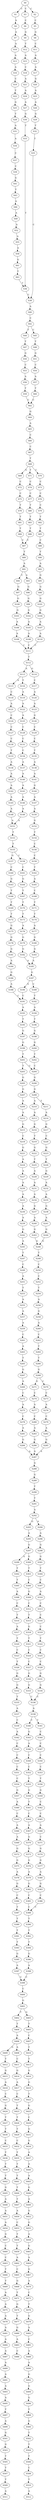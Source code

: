 strict digraph  {
	S0 -> S1 [ label = C ];
	S0 -> S2 [ label = C ];
	S0 -> S3 [ label = C ];
	S1 -> S4 [ label = A ];
	S2 -> S5 [ label = C ];
	S3 -> S6 [ label = C ];
	S4 -> S7 [ label = A ];
	S5 -> S8 [ label = G ];
	S6 -> S9 [ label = G ];
	S7 -> S10 [ label = A ];
	S8 -> S11 [ label = C ];
	S9 -> S12 [ label = T ];
	S10 -> S13 [ label = A ];
	S11 -> S14 [ label = A ];
	S12 -> S15 [ label = A ];
	S13 -> S16 [ label = A ];
	S14 -> S17 [ label = A ];
	S15 -> S18 [ label = C ];
	S16 -> S19 [ label = C ];
	S17 -> S20 [ label = G ];
	S18 -> S21 [ label = A ];
	S19 -> S22 [ label = T ];
	S20 -> S23 [ label = A ];
	S21 -> S24 [ label = A ];
	S22 -> S25 [ label = G ];
	S23 -> S26 [ label = A ];
	S24 -> S27 [ label = A ];
	S25 -> S28 [ label = T ];
	S26 -> S29 [ label = G ];
	S27 -> S30 [ label = G ];
	S28 -> S31 [ label = A ];
	S29 -> S32 [ label = T ];
	S30 -> S33 [ label = T ];
	S31 -> S34 [ label = A ];
	S32 -> S35 [ label = T ];
	S33 -> S36 [ label = T ];
	S34 -> S37 [ label = C ];
	S35 -> S38 [ label = C ];
	S36 -> S38 [ label = C ];
	S37 -> S39 [ label = C ];
	S38 -> S40 [ label = A ];
	S39 -> S41 [ label = G ];
	S40 -> S42 [ label = C ];
	S41 -> S43 [ label = T ];
	S42 -> S44 [ label = T ];
	S42 -> S45 [ label = C ];
	S43 -> S46 [ label = A ];
	S44 -> S47 [ label = T ];
	S45 -> S48 [ label = T ];
	S46 -> S49 [ label = A ];
	S47 -> S50 [ label = G ];
	S48 -> S51 [ label = G ];
	S49 -> S52 [ label = A ];
	S50 -> S53 [ label = C ];
	S51 -> S54 [ label = C ];
	S52 -> S55 [ label = A ];
	S53 -> S56 [ label = A ];
	S54 -> S57 [ label = A ];
	S55 -> S58 [ label = A ];
	S56 -> S59 [ label = T ];
	S57 -> S60 [ label = T ];
	S58 -> S61 [ label = G ];
	S59 -> S62 [ label = C ];
	S60 -> S62 [ label = C ];
	S61 -> S63 [ label = T ];
	S62 -> S64 [ label = G ];
	S63 -> S36 [ label = T ];
	S64 -> S65 [ label = A ];
	S65 -> S66 [ label = C ];
	S66 -> S67 [ label = C ];
	S67 -> S68 [ label = T ];
	S68 -> S69 [ label = G ];
	S68 -> S70 [ label = C ];
	S68 -> S71 [ label = T ];
	S69 -> S72 [ label = C ];
	S70 -> S73 [ label = C ];
	S71 -> S74 [ label = C ];
	S72 -> S75 [ label = C ];
	S73 -> S76 [ label = C ];
	S74 -> S77 [ label = C ];
	S75 -> S78 [ label = T ];
	S76 -> S79 [ label = C ];
	S77 -> S80 [ label = T ];
	S78 -> S81 [ label = T ];
	S79 -> S82 [ label = T ];
	S80 -> S83 [ label = T ];
	S81 -> S84 [ label = T ];
	S82 -> S85 [ label = T ];
	S83 -> S86 [ label = T ];
	S84 -> S87 [ label = C ];
	S85 -> S88 [ label = C ];
	S86 -> S87 [ label = C ];
	S87 -> S89 [ label = T ];
	S88 -> S90 [ label = T ];
	S89 -> S91 [ label = A ];
	S90 -> S92 [ label = A ];
	S91 -> S93 [ label = A ];
	S91 -> S94 [ label = C ];
	S92 -> S95 [ label = G ];
	S93 -> S96 [ label = G ];
	S94 -> S97 [ label = G ];
	S95 -> S98 [ label = G ];
	S96 -> S99 [ label = G ];
	S97 -> S100 [ label = G ];
	S98 -> S101 [ label = G ];
	S99 -> S102 [ label = G ];
	S100 -> S103 [ label = G ];
	S101 -> S104 [ label = G ];
	S102 -> S105 [ label = A ];
	S103 -> S106 [ label = A ];
	S104 -> S107 [ label = A ];
	S105 -> S108 [ label = A ];
	S106 -> S109 [ label = A ];
	S107 -> S110 [ label = A ];
	S108 -> S111 [ label = C ];
	S109 -> S111 [ label = C ];
	S110 -> S111 [ label = C ];
	S111 -> S112 [ label = T ];
	S112 -> S113 [ label = A ];
	S112 -> S114 [ label = G ];
	S113 -> S115 [ label = A ];
	S113 -> S116 [ label = T ];
	S114 -> S117 [ label = C ];
	S115 -> S118 [ label = C ];
	S116 -> S119 [ label = A ];
	S117 -> S120 [ label = A ];
	S118 -> S121 [ label = A ];
	S119 -> S122 [ label = A ];
	S120 -> S123 [ label = A ];
	S121 -> S124 [ label = C ];
	S122 -> S125 [ label = A ];
	S123 -> S126 [ label = G ];
	S124 -> S127 [ label = C ];
	S125 -> S128 [ label = C ];
	S126 -> S129 [ label = C ];
	S127 -> S130 [ label = C ];
	S128 -> S131 [ label = C ];
	S129 -> S132 [ label = C ];
	S130 -> S133 [ label = T ];
	S131 -> S134 [ label = C ];
	S132 -> S135 [ label = T ];
	S133 -> S136 [ label = A ];
	S134 -> S137 [ label = A ];
	S135 -> S138 [ label = A ];
	S136 -> S139 [ label = A ];
	S137 -> S140 [ label = A ];
	S138 -> S141 [ label = A ];
	S139 -> S142 [ label = A ];
	S140 -> S143 [ label = A ];
	S141 -> S144 [ label = G ];
	S142 -> S145 [ label = A ];
	S143 -> S146 [ label = A ];
	S144 -> S147 [ label = A ];
	S145 -> S148 [ label = A ];
	S146 -> S149 [ label = A ];
	S147 -> S150 [ label = A ];
	S148 -> S151 [ label = A ];
	S149 -> S151 [ label = A ];
	S150 -> S152 [ label = G ];
	S151 -> S153 [ label = T ];
	S152 -> S154 [ label = T ];
	S153 -> S155 [ label = T ];
	S154 -> S156 [ label = C ];
	S155 -> S157 [ label = G ];
	S155 -> S158 [ label = C ];
	S156 -> S159 [ label = C ];
	S157 -> S160 [ label = C ];
	S158 -> S161 [ label = C ];
	S159 -> S162 [ label = T ];
	S160 -> S163 [ label = G ];
	S161 -> S164 [ label = G ];
	S162 -> S165 [ label = A ];
	S163 -> S166 [ label = T ];
	S164 -> S167 [ label = T ];
	S165 -> S168 [ label = C ];
	S166 -> S169 [ label = T ];
	S167 -> S170 [ label = T ];
	S168 -> S171 [ label = T ];
	S169 -> S172 [ label = T ];
	S170 -> S173 [ label = T ];
	S171 -> S174 [ label = T ];
	S172 -> S175 [ label = G ];
	S173 -> S176 [ label = A ];
	S174 -> S177 [ label = A ];
	S175 -> S178 [ label = G ];
	S176 -> S179 [ label = G ];
	S177 -> S180 [ label = G ];
	S178 -> S181 [ label = G ];
	S179 -> S182 [ label = G ];
	S180 -> S183 [ label = G ];
	S181 -> S184 [ label = A ];
	S182 -> S185 [ label = A ];
	S183 -> S185 [ label = A ];
	S184 -> S186 [ label = G ];
	S185 -> S187 [ label = G ];
	S186 -> S188 [ label = A ];
	S187 -> S189 [ label = C ];
	S187 -> S190 [ label = A ];
	S188 -> S191 [ label = C ];
	S189 -> S192 [ label = T ];
	S190 -> S191 [ label = C ];
	S191 -> S193 [ label = A ];
	S192 -> S194 [ label = A ];
	S193 -> S195 [ label = T ];
	S194 -> S196 [ label = T ];
	S195 -> S197 [ label = G ];
	S196 -> S198 [ label = G ];
	S197 -> S199 [ label = G ];
	S198 -> S200 [ label = G ];
	S199 -> S201 [ label = T ];
	S200 -> S202 [ label = T ];
	S201 -> S203 [ label = T ];
	S201 -> S204 [ label = C ];
	S202 -> S204 [ label = C ];
	S203 -> S205 [ label = G ];
	S204 -> S206 [ label = G ];
	S205 -> S207 [ label = G ];
	S206 -> S208 [ label = G ];
	S207 -> S209 [ label = A ];
	S208 -> S210 [ label = A ];
	S208 -> S211 [ label = T ];
	S209 -> S212 [ label = A ];
	S210 -> S213 [ label = A ];
	S211 -> S214 [ label = A ];
	S212 -> S215 [ label = G ];
	S213 -> S216 [ label = G ];
	S214 -> S217 [ label = G ];
	S215 -> S218 [ label = C ];
	S216 -> S219 [ label = T ];
	S217 -> S220 [ label = C ];
	S218 -> S221 [ label = G ];
	S219 -> S222 [ label = G ];
	S220 -> S223 [ label = G ];
	S221 -> S224 [ label = A ];
	S222 -> S225 [ label = T ];
	S223 -> S226 [ label = T ];
	S224 -> S227 [ label = A ];
	S225 -> S228 [ label = A ];
	S226 -> S229 [ label = G ];
	S227 -> S230 [ label = A ];
	S228 -> S231 [ label = A ];
	S229 -> S232 [ label = A ];
	S230 -> S233 [ label = A ];
	S231 -> S234 [ label = A ];
	S232 -> S235 [ label = A ];
	S233 -> S236 [ label = A ];
	S234 -> S237 [ label = G ];
	S235 -> S238 [ label = G ];
	S236 -> S239 [ label = A ];
	S237 -> S240 [ label = A ];
	S238 -> S241 [ label = A ];
	S239 -> S242 [ label = G ];
	S240 -> S243 [ label = G ];
	S241 -> S244 [ label = G ];
	S242 -> S245 [ label = A ];
	S243 -> S246 [ label = G ];
	S244 -> S246 [ label = G ];
	S245 -> S247 [ label = T ];
	S246 -> S248 [ label = T ];
	S247 -> S249 [ label = C ];
	S248 -> S250 [ label = C ];
	S249 -> S251 [ label = A ];
	S250 -> S252 [ label = C ];
	S251 -> S253 [ label = T ];
	S252 -> S254 [ label = T ];
	S253 -> S255 [ label = A ];
	S254 -> S256 [ label = A ];
	S255 -> S257 [ label = A ];
	S256 -> S258 [ label = G ];
	S257 -> S259 [ label = A ];
	S258 -> S260 [ label = A ];
	S259 -> S261 [ label = C ];
	S260 -> S262 [ label = C ];
	S261 -> S263 [ label = A ];
	S262 -> S264 [ label = T ];
	S263 -> S265 [ label = T ];
	S264 -> S266 [ label = T ];
	S265 -> S267 [ label = G ];
	S266 -> S268 [ label = G ];
	S267 -> S269 [ label = A ];
	S268 -> S270 [ label = C ];
	S268 -> S271 [ label = G ];
	S269 -> S272 [ label = C ];
	S270 -> S273 [ label = C ];
	S271 -> S274 [ label = C ];
	S272 -> S275 [ label = A ];
	S273 -> S276 [ label = A ];
	S274 -> S277 [ label = A ];
	S275 -> S278 [ label = C ];
	S276 -> S279 [ label = C ];
	S277 -> S280 [ label = C ];
	S278 -> S281 [ label = A ];
	S279 -> S282 [ label = A ];
	S280 -> S283 [ label = A ];
	S281 -> S284 [ label = G ];
	S282 -> S285 [ label = G ];
	S283 -> S286 [ label = G ];
	S284 -> S287 [ label = A ];
	S285 -> S287 [ label = A ];
	S286 -> S287 [ label = A ];
	S287 -> S288 [ label = G ];
	S288 -> S289 [ label = G ];
	S289 -> S290 [ label = T ];
	S290 -> S291 [ label = T ];
	S291 -> S292 [ label = A ];
	S292 -> S293 [ label = G ];
	S292 -> S294 [ label = A ];
	S293 -> S295 [ label = A ];
	S294 -> S296 [ label = A ];
	S295 -> S297 [ label = G ];
	S296 -> S298 [ label = G ];
	S297 -> S299 [ label = A ];
	S297 -> S300 [ label = G ];
	S298 -> S301 [ label = G ];
	S299 -> S302 [ label = T ];
	S300 -> S303 [ label = T ];
	S301 -> S304 [ label = T ];
	S302 -> S305 [ label = T ];
	S303 -> S306 [ label = C ];
	S304 -> S307 [ label = C ];
	S305 -> S308 [ label = A ];
	S306 -> S309 [ label = G ];
	S307 -> S310 [ label = A ];
	S308 -> S311 [ label = C ];
	S309 -> S312 [ label = C ];
	S310 -> S313 [ label = C ];
	S311 -> S314 [ label = T ];
	S312 -> S315 [ label = T ];
	S313 -> S316 [ label = C ];
	S314 -> S317 [ label = A ];
	S315 -> S318 [ label = G ];
	S316 -> S319 [ label = C ];
	S317 -> S320 [ label = T ];
	S318 -> S321 [ label = T ];
	S319 -> S322 [ label = T ];
	S320 -> S323 [ label = C ];
	S321 -> S324 [ label = C ];
	S322 -> S325 [ label = C ];
	S323 -> S326 [ label = T ];
	S324 -> S327 [ label = C ];
	S325 -> S328 [ label = C ];
	S326 -> S329 [ label = G ];
	S327 -> S330 [ label = G ];
	S328 -> S331 [ label = G ];
	S329 -> S332 [ label = G ];
	S330 -> S333 [ label = G ];
	S331 -> S334 [ label = G ];
	S332 -> S335 [ label = T ];
	S333 -> S336 [ label = C ];
	S334 -> S336 [ label = C ];
	S335 -> S337 [ label = A ];
	S336 -> S338 [ label = A ];
	S337 -> S339 [ label = C ];
	S338 -> S340 [ label = C ];
	S338 -> S341 [ label = T ];
	S339 -> S342 [ label = A ];
	S340 -> S343 [ label = G ];
	S341 -> S344 [ label = C ];
	S342 -> S345 [ label = C ];
	S343 -> S346 [ label = A ];
	S344 -> S347 [ label = C ];
	S345 -> S348 [ label = C ];
	S346 -> S349 [ label = C ];
	S347 -> S350 [ label = C ];
	S348 -> S351 [ label = C ];
	S349 -> S352 [ label = C ];
	S350 -> S353 [ label = C ];
	S351 -> S354 [ label = C ];
	S352 -> S355 [ label = T ];
	S353 -> S356 [ label = T ];
	S354 -> S357 [ label = G ];
	S355 -> S358 [ label = G ];
	S356 -> S359 [ label = G ];
	S357 -> S360 [ label = A ];
	S358 -> S361 [ label = T ];
	S359 -> S362 [ label = C ];
	S360 -> S363 [ label = C ];
	S361 -> S364 [ label = C ];
	S362 -> S365 [ label = C ];
	S363 -> S366 [ label = A ];
	S364 -> S367 [ label = A ];
	S365 -> S368 [ label = A ];
	S366 -> S369 [ label = A ];
	S367 -> S370 [ label = G ];
	S368 -> S371 [ label = C ];
	S369 -> S372 [ label = G ];
	S370 -> S373 [ label = G ];
	S371 -> S374 [ label = G ];
	S372 -> S375 [ label = G ];
	S373 -> S376 [ label = G ];
	S374 -> S377 [ label = G ];
	S375 -> S378 [ label = A ];
	S376 -> S379 [ label = A ];
	S377 -> S380 [ label = A ];
	S378 -> S381 [ label = G ];
	S379 -> S382 [ label = G ];
	S380 -> S383 [ label = G ];
	S381 -> S384 [ label = C ];
	S382 -> S385 [ label = C ];
	S383 -> S386 [ label = C ];
	S384 -> S387 [ label = T ];
	S385 -> S388 [ label = C ];
	S386 -> S388 [ label = C ];
	S387 -> S389 [ label = T ];
	S388 -> S390 [ label = T ];
	S389 -> S391 [ label = T ];
	S390 -> S392 [ label = T ];
	S391 -> S393 [ label = T ];
	S392 -> S394 [ label = T ];
	S393 -> S395 [ label = G ];
	S394 -> S396 [ label = G ];
	S395 -> S397 [ label = A ];
	S396 -> S398 [ label = A ];
	S397 -> S399 [ label = C ];
	S398 -> S399 [ label = C ];
	S399 -> S400 [ label = C ];
	S400 -> S401 [ label = G ];
	S401 -> S402 [ label = T ];
	S401 -> S403 [ label = G ];
	S402 -> S404 [ label = T ];
	S403 -> S405 [ label = T ];
	S404 -> S406 [ label = A ];
	S405 -> S407 [ label = C ];
	S406 -> S408 [ label = A ];
	S406 -> S409 [ label = G ];
	S407 -> S410 [ label = T ];
	S408 -> S411 [ label = C ];
	S409 -> S412 [ label = T ];
	S410 -> S413 [ label = T ];
	S411 -> S414 [ label = G ];
	S412 -> S415 [ label = G ];
	S413 -> S416 [ label = G ];
	S414 -> S417 [ label = A ];
	S415 -> S418 [ label = A ];
	S416 -> S419 [ label = G ];
	S417 -> S420 [ label = C ];
	S418 -> S421 [ label = C ];
	S419 -> S422 [ label = T ];
	S420 -> S423 [ label = T ];
	S421 -> S424 [ label = G ];
	S422 -> S425 [ label = G ];
	S423 -> S426 [ label = T ];
	S424 -> S427 [ label = T ];
	S425 -> S428 [ label = C ];
	S426 -> S429 [ label = T ];
	S427 -> S430 [ label = T ];
	S428 -> S431 [ label = G ];
	S429 -> S432 [ label = C ];
	S430 -> S433 [ label = C ];
	S431 -> S434 [ label = G ];
	S432 -> S435 [ label = T ];
	S433 -> S436 [ label = T ];
	S434 -> S437 [ label = A ];
	S435 -> S438 [ label = T ];
	S436 -> S439 [ label = T ];
	S437 -> S440 [ label = A ];
	S438 -> S441 [ label = T ];
	S439 -> S442 [ label = T ];
	S440 -> S443 [ label = A ];
	S441 -> S444 [ label = T ];
	S442 -> S445 [ label = G ];
	S443 -> S446 [ label = G ];
	S444 -> S447 [ label = T ];
	S445 -> S448 [ label = A ];
	S446 -> S449 [ label = A ];
	S447 -> S450 [ label = A ];
	S448 -> S451 [ label = A ];
	S449 -> S452 [ label = G ];
	S450 -> S453 [ label = C ];
	S451 -> S454 [ label = A ];
	S452 -> S455 [ label = G ];
	S453 -> S456 [ label = T ];
	S454 -> S457 [ label = G ];
	S455 -> S458 [ label = A ];
	S456 -> S459 [ label = T ];
	S457 -> S460 [ label = C ];
	S458 -> S461 [ label = G ];
	S459 -> S462 [ label = A ];
	S460 -> S463 [ label = C ];
	S461 -> S464 [ label = A ];
	S462 -> S465 [ label = C ];
	S463 -> S466 [ label = T ];
	S464 -> S467 [ label = G ];
	S465 -> S468 [ label = G ];
	S466 -> S469 [ label = T ];
	S467 -> S470 [ label = A ];
	S468 -> S471 [ label = T ];
	S469 -> S472 [ label = A ];
	S470 -> S473 [ label = C ];
	S471 -> S474 [ label = G ];
	S472 -> S475 [ label = A ];
	S473 -> S476 [ label = T ];
	S474 -> S477 [ label = T ];
	S475 -> S478 [ label = A ];
	S476 -> S479 [ label = G ];
	S477 -> S480 [ label = G ];
	S478 -> S481 [ label = A ];
	S479 -> S482 [ label = A ];
	S480 -> S483 [ label = A ];
	S481 -> S484 [ label = A ];
	S482 -> S485 [ label = C ];
	S483 -> S486 [ label = C ];
	S484 -> S487 [ label = A ];
	S485 -> S488 [ label = A ];
	S487 -> S489 [ label = A ];
	S488 -> S490 [ label = A ];
	S489 -> S491 [ label = A ];
	S490 -> S492 [ label = G ];
	S491 -> S493 [ label = A ];
	S492 -> S494 [ label = G ];
	S493 -> S495 [ label = A ];
	S494 -> S496 [ label = G ];
	S495 -> S497 [ label = T ];
	S496 -> S498 [ label = T ];
	S497 -> S499 [ label = A ];
	S498 -> S500 [ label = G ];
	S499 -> S501 [ label = G ];
	S500 -> S502 [ label = T ];
	S501 -> S503 [ label = G ];
	S502 -> S504 [ label = T ];
	S503 -> S505 [ label = T ];
	S504 -> S506 [ label = T ];
	S505 -> S507 [ label = T ];
	S506 -> S508 [ label = C ];
	S507 -> S509 [ label = T ];
	S508 -> S510 [ label = T ];
	S509 -> S511 [ label = A ];
	S510 -> S512 [ label = A ];
}
